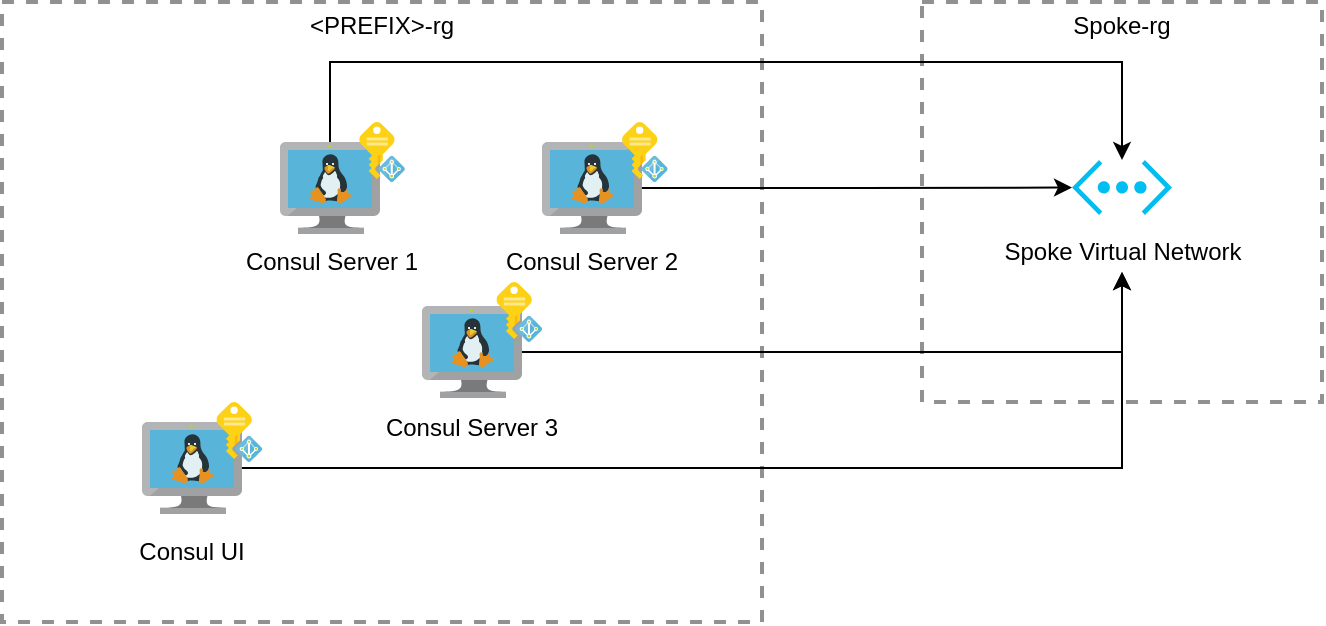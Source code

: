 <mxfile version="13.7.9" type="device"><diagram id="WI9T0HZ2pTsCkuznbFz-" name="Page-1"><mxGraphModel dx="763" dy="562" grid="1" gridSize="10" guides="1" tooltips="1" connect="1" arrows="1" fold="1" page="1" pageScale="1" pageWidth="827" pageHeight="1169" math="0" shadow="0"><root><mxCell id="0"/><mxCell id="1" parent="0"/><mxCell id="4TKdUG-EkVw821sk9hEv-1" value="&amp;lt;PREFIX&amp;gt;-rg" style="fontStyle=0;verticalAlign=top;align=center;spacingTop=-2;fillColor=none;rounded=0;whiteSpace=wrap;html=1;strokeColor=#919191;strokeWidth=2;dashed=1;container=1;collapsible=0;expand=0;recursiveResize=0;" vertex="1" parent="1"><mxGeometry x="250" y="310" width="380" height="310" as="geometry"/></mxCell><mxCell id="4TKdUG-EkVw821sk9hEv-2" value="" style="aspect=fixed;html=1;points=[];align=center;image;fontSize=12;image=img/lib/mscae/VM_Linux.svg;" vertex="1" parent="4TKdUG-EkVw821sk9hEv-1"><mxGeometry x="139" y="70" width="50" height="46" as="geometry"/></mxCell><mxCell id="4TKdUG-EkVw821sk9hEv-3" value="" style="aspect=fixed;html=1;points=[];align=center;image;fontSize=12;image=img/lib/mscae/VM_Linux.svg;" vertex="1" parent="4TKdUG-EkVw821sk9hEv-1"><mxGeometry x="270" y="70" width="50" height="46" as="geometry"/></mxCell><mxCell id="4TKdUG-EkVw821sk9hEv-4" value="" style="aspect=fixed;html=1;points=[];align=center;image;fontSize=12;image=img/lib/mscae/VM_Linux.svg;" vertex="1" parent="4TKdUG-EkVw821sk9hEv-1"><mxGeometry x="210" y="152" width="50" height="46" as="geometry"/></mxCell><mxCell id="4TKdUG-EkVw821sk9hEv-5" value="" style="aspect=fixed;html=1;points=[];align=center;image;fontSize=12;image=img/lib/mscae/VM_Linux.svg;" vertex="1" parent="4TKdUG-EkVw821sk9hEv-1"><mxGeometry x="70" y="210" width="50" height="46" as="geometry"/></mxCell><mxCell id="4TKdUG-EkVw821sk9hEv-6" value="Consul UI" style="text;html=1;strokeColor=none;fillColor=none;align=center;verticalAlign=middle;whiteSpace=wrap;rounded=0;" vertex="1" parent="4TKdUG-EkVw821sk9hEv-1"><mxGeometry x="60" y="265" width="70" height="20" as="geometry"/></mxCell><mxCell id="4TKdUG-EkVw821sk9hEv-7" value="Consul Server 1" style="text;html=1;strokeColor=none;fillColor=none;align=center;verticalAlign=middle;whiteSpace=wrap;rounded=0;" vertex="1" parent="4TKdUG-EkVw821sk9hEv-1"><mxGeometry x="120" y="120" width="90" height="20" as="geometry"/></mxCell><mxCell id="4TKdUG-EkVw821sk9hEv-8" value="Consul Server 2" style="text;html=1;strokeColor=none;fillColor=none;align=center;verticalAlign=middle;whiteSpace=wrap;rounded=0;" vertex="1" parent="4TKdUG-EkVw821sk9hEv-1"><mxGeometry x="250" y="120" width="90" height="20" as="geometry"/></mxCell><mxCell id="4TKdUG-EkVw821sk9hEv-9" value="Consul Server 3" style="text;html=1;strokeColor=none;fillColor=none;align=center;verticalAlign=middle;whiteSpace=wrap;rounded=0;" vertex="1" parent="4TKdUG-EkVw821sk9hEv-1"><mxGeometry x="190" y="203" width="90" height="20" as="geometry"/></mxCell><mxCell id="4TKdUG-EkVw821sk9hEv-17" value="" style="aspect=fixed;html=1;points=[];align=center;image;fontSize=12;image=img/lib/mscae/Managed_Identities.svg;" vertex="1" parent="4TKdUG-EkVw821sk9hEv-1"><mxGeometry x="107.2" y="200" width="22.8" height="30" as="geometry"/></mxCell><mxCell id="4TKdUG-EkVw821sk9hEv-18" value="" style="aspect=fixed;html=1;points=[];align=center;image;fontSize=12;image=img/lib/mscae/Managed_Identities.svg;" vertex="1" parent="4TKdUG-EkVw821sk9hEv-1"><mxGeometry x="247.2" y="140" width="22.8" height="30" as="geometry"/></mxCell><mxCell id="4TKdUG-EkVw821sk9hEv-19" value="" style="aspect=fixed;html=1;points=[];align=center;image;fontSize=12;image=img/lib/mscae/Managed_Identities.svg;" vertex="1" parent="4TKdUG-EkVw821sk9hEv-1"><mxGeometry x="178.6" y="60" width="22.8" height="30" as="geometry"/></mxCell><mxCell id="4TKdUG-EkVw821sk9hEv-20" value="" style="aspect=fixed;html=1;points=[];align=center;image;fontSize=12;image=img/lib/mscae/Managed_Identities.svg;" vertex="1" parent="4TKdUG-EkVw821sk9hEv-1"><mxGeometry x="310" y="60" width="22.8" height="30" as="geometry"/></mxCell><mxCell id="4TKdUG-EkVw821sk9hEv-10" value="Spoke-rg" style="fontStyle=0;verticalAlign=top;align=center;spacingTop=-2;fillColor=none;rounded=0;whiteSpace=wrap;html=1;strokeColor=#919191;strokeWidth=2;dashed=1;container=1;collapsible=0;expand=0;recursiveResize=0;" vertex="1" parent="1"><mxGeometry x="710" y="310" width="200" height="200" as="geometry"/></mxCell><mxCell id="4TKdUG-EkVw821sk9hEv-11" value="" style="verticalLabelPosition=bottom;html=1;verticalAlign=top;align=center;strokeColor=none;fillColor=#00BEF2;shape=mxgraph.azure.virtual_network;pointerEvents=1;" vertex="1" parent="4TKdUG-EkVw821sk9hEv-10"><mxGeometry x="75" y="79" width="50" height="27.5" as="geometry"/></mxCell><mxCell id="4TKdUG-EkVw821sk9hEv-12" value="Spoke Virtual Network" style="text;html=1;strokeColor=none;fillColor=none;align=center;verticalAlign=middle;whiteSpace=wrap;rounded=0;" vertex="1" parent="4TKdUG-EkVw821sk9hEv-10"><mxGeometry x="37.5" y="115" width="125" height="20" as="geometry"/></mxCell><mxCell id="4TKdUG-EkVw821sk9hEv-13" style="edgeStyle=orthogonalEdgeStyle;rounded=0;orthogonalLoop=1;jettySize=auto;html=1;entryX=0.5;entryY=1;entryDx=0;entryDy=0;" edge="1" parent="1" source="4TKdUG-EkVw821sk9hEv-5" target="4TKdUG-EkVw821sk9hEv-12"><mxGeometry relative="1" as="geometry"/></mxCell><mxCell id="4TKdUG-EkVw821sk9hEv-14" style="edgeStyle=orthogonalEdgeStyle;rounded=0;orthogonalLoop=1;jettySize=auto;html=1;entryX=0.5;entryY=1;entryDx=0;entryDy=0;" edge="1" parent="1" source="4TKdUG-EkVw821sk9hEv-4" target="4TKdUG-EkVw821sk9hEv-12"><mxGeometry relative="1" as="geometry"/></mxCell><mxCell id="4TKdUG-EkVw821sk9hEv-15" style="edgeStyle=orthogonalEdgeStyle;rounded=0;orthogonalLoop=1;jettySize=auto;html=1;entryX=0;entryY=0.5;entryDx=0;entryDy=0;entryPerimeter=0;" edge="1" parent="1" source="4TKdUG-EkVw821sk9hEv-3" target="4TKdUG-EkVw821sk9hEv-11"><mxGeometry relative="1" as="geometry"/></mxCell><mxCell id="4TKdUG-EkVw821sk9hEv-16" style="edgeStyle=orthogonalEdgeStyle;rounded=0;orthogonalLoop=1;jettySize=auto;html=1;entryX=0.5;entryY=0;entryDx=0;entryDy=0;entryPerimeter=0;" edge="1" parent="1" source="4TKdUG-EkVw821sk9hEv-2" target="4TKdUG-EkVw821sk9hEv-11"><mxGeometry relative="1" as="geometry"><Array as="points"><mxPoint x="414" y="340"/><mxPoint x="810" y="340"/></Array></mxGeometry></mxCell></root></mxGraphModel></diagram></mxfile>